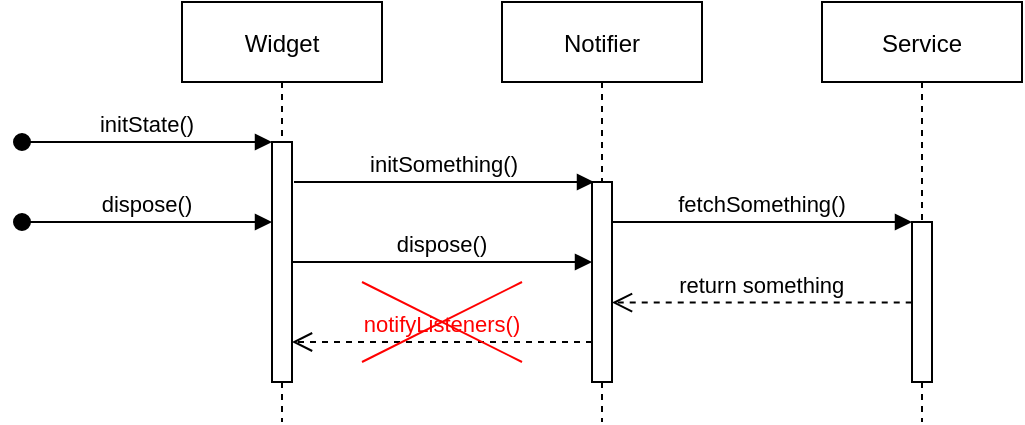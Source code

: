<mxfile version="15.5.4" type="google"><diagram id="kgpKYQtTHZ0yAKxKKP6v" name="Page-1"><mxGraphModel dx="805" dy="556" grid="1" gridSize="10" guides="1" tooltips="1" connect="1" arrows="1" fold="1" page="1" pageScale="1" pageWidth="850" pageHeight="1100" math="0" shadow="0"><root><mxCell id="0"/><mxCell id="1" parent="0"/><mxCell id="3nuBFxr9cyL0pnOWT2aG-1" value="Widget" style="shape=umlLifeline;perimeter=lifelinePerimeter;container=1;collapsible=0;recursiveResize=0;rounded=0;shadow=0;strokeWidth=1;" parent="1" vertex="1"><mxGeometry x="120" y="80" width="100" height="210" as="geometry"/></mxCell><mxCell id="3nuBFxr9cyL0pnOWT2aG-2" value="" style="points=[];perimeter=orthogonalPerimeter;rounded=0;shadow=0;strokeWidth=1;" parent="3nuBFxr9cyL0pnOWT2aG-1" vertex="1"><mxGeometry x="45" y="70" width="10" height="120" as="geometry"/></mxCell><mxCell id="3nuBFxr9cyL0pnOWT2aG-3" value="initState()" style="verticalAlign=bottom;startArrow=oval;endArrow=block;startSize=8;shadow=0;strokeWidth=1;" parent="3nuBFxr9cyL0pnOWT2aG-1" target="3nuBFxr9cyL0pnOWT2aG-2" edge="1"><mxGeometry relative="1" as="geometry"><mxPoint x="-80" y="70" as="sourcePoint"/></mxGeometry></mxCell><mxCell id="iUGF01CABmdFOVikW9Jw-5" value="dispose()" style="verticalAlign=bottom;endArrow=block;entryX=0;entryY=0;shadow=0;strokeWidth=1;" edge="1" parent="3nuBFxr9cyL0pnOWT2aG-1"><mxGeometry relative="1" as="geometry"><mxPoint x="55" y="130" as="sourcePoint"/><mxPoint x="205" y="130" as="targetPoint"/></mxGeometry></mxCell><mxCell id="3nuBFxr9cyL0pnOWT2aG-5" value="Notifier" style="shape=umlLifeline;perimeter=lifelinePerimeter;container=1;collapsible=0;recursiveResize=0;rounded=0;shadow=0;strokeWidth=1;" parent="1" vertex="1"><mxGeometry x="280" y="80" width="100" height="210" as="geometry"/></mxCell><mxCell id="3nuBFxr9cyL0pnOWT2aG-6" value="" style="points=[];perimeter=orthogonalPerimeter;rounded=0;shadow=0;strokeWidth=1;" parent="3nuBFxr9cyL0pnOWT2aG-5" vertex="1"><mxGeometry x="45" y="90" width="10" height="100" as="geometry"/></mxCell><mxCell id="iUGF01CABmdFOVikW9Jw-3" value="fetchSomething()" style="verticalAlign=bottom;endArrow=block;entryX=0;entryY=0;shadow=0;strokeWidth=1;" edge="1" parent="3nuBFxr9cyL0pnOWT2aG-5"><mxGeometry relative="1" as="geometry"><mxPoint x="55" y="110" as="sourcePoint"/><mxPoint x="205" y="110" as="targetPoint"/></mxGeometry></mxCell><mxCell id="3nuBFxr9cyL0pnOWT2aG-7" value="return something" style="verticalAlign=bottom;endArrow=open;dashed=1;endSize=8;exitX=-0.014;exitY=0.308;shadow=0;strokeWidth=1;exitDx=0;exitDy=0;exitPerimeter=0;" parent="1" target="3nuBFxr9cyL0pnOWT2aG-6" edge="1"><mxGeometry relative="1" as="geometry"><mxPoint x="338" y="229.64" as="targetPoint"/><mxPoint x="484.86" y="230.28" as="sourcePoint"/></mxGeometry></mxCell><mxCell id="3nuBFxr9cyL0pnOWT2aG-8" value="initSomething()" style="verticalAlign=bottom;endArrow=block;entryX=0;entryY=0;shadow=0;strokeWidth=1;" parent="1" edge="1"><mxGeometry relative="1" as="geometry"><mxPoint x="176" y="170" as="sourcePoint"/><mxPoint x="326" y="170" as="targetPoint"/></mxGeometry></mxCell><mxCell id="iUGF01CABmdFOVikW9Jw-1" value="Service" style="shape=umlLifeline;perimeter=lifelinePerimeter;container=1;collapsible=0;recursiveResize=0;rounded=0;shadow=0;strokeWidth=1;" vertex="1" parent="1"><mxGeometry x="440" y="80" width="100" height="210" as="geometry"/></mxCell><mxCell id="iUGF01CABmdFOVikW9Jw-2" value="" style="points=[];perimeter=orthogonalPerimeter;rounded=0;shadow=0;strokeWidth=1;" vertex="1" parent="iUGF01CABmdFOVikW9Jw-1"><mxGeometry x="45" y="110" width="10" height="80" as="geometry"/></mxCell><mxCell id="iUGF01CABmdFOVikW9Jw-4" value="dispose()" style="verticalAlign=bottom;startArrow=oval;endArrow=block;startSize=8;shadow=0;strokeWidth=1;" edge="1" parent="1"><mxGeometry relative="1" as="geometry"><mxPoint x="40" y="190" as="sourcePoint"/><mxPoint x="165" y="190" as="targetPoint"/></mxGeometry></mxCell><mxCell id="iUGF01CABmdFOVikW9Jw-6" value="notifyListeners()" style="verticalAlign=bottom;endArrow=open;dashed=1;endSize=8;shadow=0;strokeWidth=1;fontColor=#FF0000;" edge="1" parent="1"><mxGeometry relative="1" as="geometry"><mxPoint x="175" y="250" as="targetPoint"/><mxPoint x="325" y="250" as="sourcePoint"/></mxGeometry></mxCell><mxCell id="iUGF01CABmdFOVikW9Jw-7" value="" style="endArrow=none;html=1;rounded=0;fontColor=#FF0000;strokeColor=#FF0000;" edge="1" parent="1"><mxGeometry width="50" height="50" relative="1" as="geometry"><mxPoint x="210" y="220" as="sourcePoint"/><mxPoint x="290" y="260" as="targetPoint"/></mxGeometry></mxCell><mxCell id="iUGF01CABmdFOVikW9Jw-8" value="" style="endArrow=none;html=1;rounded=0;fontColor=#FF0000;fillColor=#f8cecc;strokeColor=#FF0000;" edge="1" parent="1"><mxGeometry width="50" height="50" relative="1" as="geometry"><mxPoint x="210" y="260" as="sourcePoint"/><mxPoint x="290" y="220" as="targetPoint"/></mxGeometry></mxCell></root></mxGraphModel></diagram></mxfile>